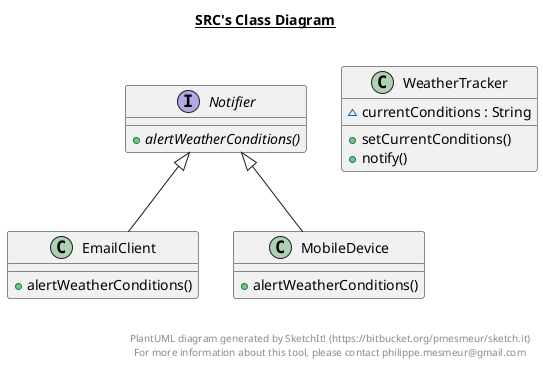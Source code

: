 @startuml

title __SRC's Class Diagram__\n


    class EmailClient {
        + alertWeatherConditions()
    }

    class MobileDevice {
        + alertWeatherConditions()
    }

    interface Notifier {
        {abstract} + alertWeatherConditions()
    }

    class WeatherTracker {
        ~ currentConditions : String
        + setCurrentConditions()
        + notify()
    }


  EmailClient -up-|> Notifier
  MobileDevice -up-|> Notifier


right footer


PlantUML diagram generated by SketchIt! (https://bitbucket.org/pmesmeur/sketch.it)
For more information about this tool, please contact philippe.mesmeur@gmail.com
endfooter

@enduml
